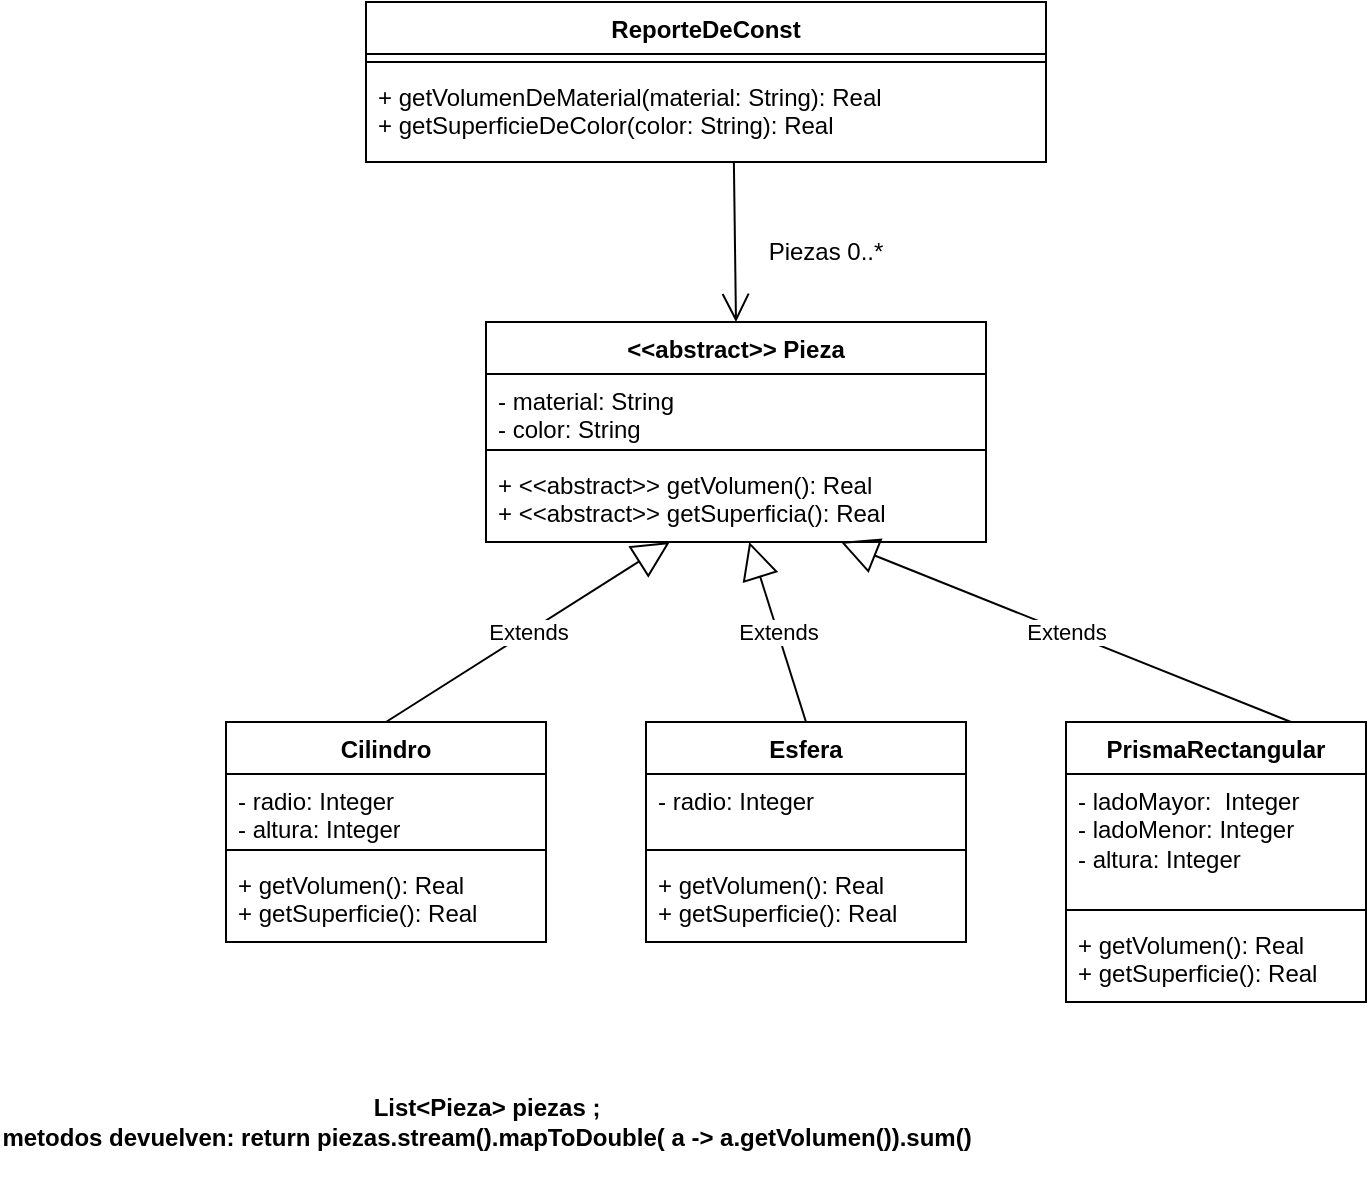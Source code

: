 <mxfile version="22.0.2" type="device">
  <diagram name="Página-1" id="V3avA1S5INN4xqcYnsvy">
    <mxGraphModel dx="989" dy="561" grid="1" gridSize="10" guides="1" tooltips="1" connect="1" arrows="1" fold="1" page="1" pageScale="1" pageWidth="827" pageHeight="1169" math="0" shadow="0">
      <root>
        <mxCell id="0" />
        <mxCell id="1" parent="0" />
        <mxCell id="JtNASq7yWV5_6TAsXL6E-1" value="ReporteDeConst" style="swimlane;fontStyle=1;align=center;verticalAlign=top;childLayout=stackLayout;horizontal=1;startSize=26;horizontalStack=0;resizeParent=1;resizeParentMax=0;resizeLast=0;collapsible=1;marginBottom=0;whiteSpace=wrap;html=1;" parent="1" vertex="1">
          <mxGeometry x="260" y="120" width="340" height="80" as="geometry" />
        </mxCell>
        <mxCell id="JtNASq7yWV5_6TAsXL6E-3" value="" style="line;strokeWidth=1;fillColor=none;align=left;verticalAlign=middle;spacingTop=-1;spacingLeft=3;spacingRight=3;rotatable=0;labelPosition=right;points=[];portConstraint=eastwest;strokeColor=inherit;" parent="JtNASq7yWV5_6TAsXL6E-1" vertex="1">
          <mxGeometry y="26" width="340" height="8" as="geometry" />
        </mxCell>
        <mxCell id="JtNASq7yWV5_6TAsXL6E-4" value="+ getVolumenDeMaterial(material: String): Real&lt;br&gt;+ getSuperficieDeColor(color: String): Real" style="text;strokeColor=none;fillColor=none;align=left;verticalAlign=top;spacingLeft=4;spacingRight=4;overflow=hidden;rotatable=0;points=[[0,0.5],[1,0.5]];portConstraint=eastwest;whiteSpace=wrap;html=1;" parent="JtNASq7yWV5_6TAsXL6E-1" vertex="1">
          <mxGeometry y="34" width="340" height="46" as="geometry" />
        </mxCell>
        <mxCell id="JtNASq7yWV5_6TAsXL6E-9" value="Cilindro&lt;br&gt;" style="swimlane;fontStyle=1;align=center;verticalAlign=top;childLayout=stackLayout;horizontal=1;startSize=26;horizontalStack=0;resizeParent=1;resizeParentMax=0;resizeLast=0;collapsible=1;marginBottom=0;whiteSpace=wrap;html=1;" parent="1" vertex="1">
          <mxGeometry x="190" y="480" width="160" height="110" as="geometry" />
        </mxCell>
        <mxCell id="JtNASq7yWV5_6TAsXL6E-10" value="- radio: Integer&lt;br&gt;- altura: Integer" style="text;strokeColor=none;fillColor=none;align=left;verticalAlign=top;spacingLeft=4;spacingRight=4;overflow=hidden;rotatable=0;points=[[0,0.5],[1,0.5]];portConstraint=eastwest;whiteSpace=wrap;html=1;" parent="JtNASq7yWV5_6TAsXL6E-9" vertex="1">
          <mxGeometry y="26" width="160" height="34" as="geometry" />
        </mxCell>
        <mxCell id="JtNASq7yWV5_6TAsXL6E-11" value="" style="line;strokeWidth=1;fillColor=none;align=left;verticalAlign=middle;spacingTop=-1;spacingLeft=3;spacingRight=3;rotatable=0;labelPosition=right;points=[];portConstraint=eastwest;strokeColor=inherit;" parent="JtNASq7yWV5_6TAsXL6E-9" vertex="1">
          <mxGeometry y="60" width="160" height="8" as="geometry" />
        </mxCell>
        <mxCell id="JtNASq7yWV5_6TAsXL6E-12" value="+ getVolumen(): Real&lt;br&gt;+ getSuperficie(): Real" style="text;strokeColor=none;fillColor=none;align=left;verticalAlign=top;spacingLeft=4;spacingRight=4;overflow=hidden;rotatable=0;points=[[0,0.5],[1,0.5]];portConstraint=eastwest;whiteSpace=wrap;html=1;" parent="JtNASq7yWV5_6TAsXL6E-9" vertex="1">
          <mxGeometry y="68" width="160" height="42" as="geometry" />
        </mxCell>
        <mxCell id="JtNASq7yWV5_6TAsXL6E-13" value="" style="endArrow=open;endFill=1;endSize=12;html=1;rounded=0;exitX=0.541;exitY=1;exitDx=0;exitDy=0;exitPerimeter=0;entryX=0.5;entryY=0;entryDx=0;entryDy=0;" parent="1" source="JtNASq7yWV5_6TAsXL6E-4" target="JtNASq7yWV5_6TAsXL6E-24" edge="1">
          <mxGeometry width="160" relative="1" as="geometry">
            <mxPoint x="450" y="190" as="sourcePoint" />
            <mxPoint x="450.734" y="290" as="targetPoint" />
          </mxGeometry>
        </mxCell>
        <mxCell id="JtNASq7yWV5_6TAsXL6E-16" value="Esfera" style="swimlane;fontStyle=1;align=center;verticalAlign=top;childLayout=stackLayout;horizontal=1;startSize=26;horizontalStack=0;resizeParent=1;resizeParentMax=0;resizeLast=0;collapsible=1;marginBottom=0;whiteSpace=wrap;html=1;" parent="1" vertex="1">
          <mxGeometry x="400" y="480" width="160" height="110" as="geometry" />
        </mxCell>
        <mxCell id="JtNASq7yWV5_6TAsXL6E-17" value="- radio: Integer" style="text;strokeColor=none;fillColor=none;align=left;verticalAlign=top;spacingLeft=4;spacingRight=4;overflow=hidden;rotatable=0;points=[[0,0.5],[1,0.5]];portConstraint=eastwest;whiteSpace=wrap;html=1;" parent="JtNASq7yWV5_6TAsXL6E-16" vertex="1">
          <mxGeometry y="26" width="160" height="34" as="geometry" />
        </mxCell>
        <mxCell id="JtNASq7yWV5_6TAsXL6E-18" value="" style="line;strokeWidth=1;fillColor=none;align=left;verticalAlign=middle;spacingTop=-1;spacingLeft=3;spacingRight=3;rotatable=0;labelPosition=right;points=[];portConstraint=eastwest;strokeColor=inherit;" parent="JtNASq7yWV5_6TAsXL6E-16" vertex="1">
          <mxGeometry y="60" width="160" height="8" as="geometry" />
        </mxCell>
        <mxCell id="JtNASq7yWV5_6TAsXL6E-19" value="+ getVolumen(): Real&lt;br&gt;+ getSuperficie(): Real" style="text;strokeColor=none;fillColor=none;align=left;verticalAlign=top;spacingLeft=4;spacingRight=4;overflow=hidden;rotatable=0;points=[[0,0.5],[1,0.5]];portConstraint=eastwest;whiteSpace=wrap;html=1;" parent="JtNASq7yWV5_6TAsXL6E-16" vertex="1">
          <mxGeometry y="68" width="160" height="42" as="geometry" />
        </mxCell>
        <mxCell id="JtNASq7yWV5_6TAsXL6E-20" value="PrismaRectangular" style="swimlane;fontStyle=1;align=center;verticalAlign=top;childLayout=stackLayout;horizontal=1;startSize=26;horizontalStack=0;resizeParent=1;resizeParentMax=0;resizeLast=0;collapsible=1;marginBottom=0;whiteSpace=wrap;html=1;" parent="1" vertex="1">
          <mxGeometry x="610" y="480" width="150" height="140" as="geometry" />
        </mxCell>
        <mxCell id="JtNASq7yWV5_6TAsXL6E-21" value="- ladoMayor:&amp;nbsp; Integer&lt;br&gt;- ladoMenor: Integer&lt;br&gt;- altura: Integer" style="text;strokeColor=none;fillColor=none;align=left;verticalAlign=top;spacingLeft=4;spacingRight=4;overflow=hidden;rotatable=0;points=[[0,0.5],[1,0.5]];portConstraint=eastwest;whiteSpace=wrap;html=1;" parent="JtNASq7yWV5_6TAsXL6E-20" vertex="1">
          <mxGeometry y="26" width="150" height="64" as="geometry" />
        </mxCell>
        <mxCell id="JtNASq7yWV5_6TAsXL6E-22" value="" style="line;strokeWidth=1;fillColor=none;align=left;verticalAlign=middle;spacingTop=-1;spacingLeft=3;spacingRight=3;rotatable=0;labelPosition=right;points=[];portConstraint=eastwest;strokeColor=inherit;" parent="JtNASq7yWV5_6TAsXL6E-20" vertex="1">
          <mxGeometry y="90" width="150" height="8" as="geometry" />
        </mxCell>
        <mxCell id="JtNASq7yWV5_6TAsXL6E-23" value="+ getVolumen(): Real&lt;br&gt;+ getSuperficie(): Real" style="text;strokeColor=none;fillColor=none;align=left;verticalAlign=top;spacingLeft=4;spacingRight=4;overflow=hidden;rotatable=0;points=[[0,0.5],[1,0.5]];portConstraint=eastwest;whiteSpace=wrap;html=1;" parent="JtNASq7yWV5_6TAsXL6E-20" vertex="1">
          <mxGeometry y="98" width="150" height="42" as="geometry" />
        </mxCell>
        <mxCell id="JtNASq7yWV5_6TAsXL6E-24" value="&amp;lt;&amp;lt;abstract&amp;gt;&amp;gt; Pieza" style="swimlane;fontStyle=1;align=center;verticalAlign=top;childLayout=stackLayout;horizontal=1;startSize=26;horizontalStack=0;resizeParent=1;resizeParentMax=0;resizeLast=0;collapsible=1;marginBottom=0;whiteSpace=wrap;html=1;" parent="1" vertex="1">
          <mxGeometry x="320" y="280" width="250" height="110" as="geometry" />
        </mxCell>
        <mxCell id="JtNASq7yWV5_6TAsXL6E-25" value="- material: String&lt;br&gt;- color: String" style="text;strokeColor=none;fillColor=none;align=left;verticalAlign=top;spacingLeft=4;spacingRight=4;overflow=hidden;rotatable=0;points=[[0,0.5],[1,0.5]];portConstraint=eastwest;whiteSpace=wrap;html=1;" parent="JtNASq7yWV5_6TAsXL6E-24" vertex="1">
          <mxGeometry y="26" width="250" height="34" as="geometry" />
        </mxCell>
        <mxCell id="JtNASq7yWV5_6TAsXL6E-26" value="" style="line;strokeWidth=1;fillColor=none;align=left;verticalAlign=middle;spacingTop=-1;spacingLeft=3;spacingRight=3;rotatable=0;labelPosition=right;points=[];portConstraint=eastwest;strokeColor=inherit;" parent="JtNASq7yWV5_6TAsXL6E-24" vertex="1">
          <mxGeometry y="60" width="250" height="8" as="geometry" />
        </mxCell>
        <mxCell id="JtNASq7yWV5_6TAsXL6E-27" value="+ &amp;lt;&amp;lt;abstract&amp;gt;&amp;gt; getVolumen(): Real&lt;br&gt;+ &amp;lt;&amp;lt;abstract&amp;gt;&amp;gt; getSuperficia(): Real" style="text;strokeColor=none;fillColor=none;align=left;verticalAlign=top;spacingLeft=4;spacingRight=4;overflow=hidden;rotatable=0;points=[[0,0.5],[1,0.5]];portConstraint=eastwest;whiteSpace=wrap;html=1;" parent="JtNASq7yWV5_6TAsXL6E-24" vertex="1">
          <mxGeometry y="68" width="250" height="42" as="geometry" />
        </mxCell>
        <mxCell id="JtNASq7yWV5_6TAsXL6E-28" value="Extends" style="endArrow=block;endSize=16;endFill=0;html=1;rounded=0;exitX=0.5;exitY=0;exitDx=0;exitDy=0;" parent="1" source="JtNASq7yWV5_6TAsXL6E-9" target="JtNASq7yWV5_6TAsXL6E-27" edge="1">
          <mxGeometry width="160" relative="1" as="geometry">
            <mxPoint x="300" y="440" as="sourcePoint" />
            <mxPoint x="460" y="440" as="targetPoint" />
          </mxGeometry>
        </mxCell>
        <mxCell id="JtNASq7yWV5_6TAsXL6E-29" value="Extends" style="endArrow=block;endSize=16;endFill=0;html=1;rounded=0;exitX=0.5;exitY=0;exitDx=0;exitDy=0;" parent="1" source="JtNASq7yWV5_6TAsXL6E-16" target="JtNASq7yWV5_6TAsXL6E-27" edge="1">
          <mxGeometry width="160" relative="1" as="geometry">
            <mxPoint x="280" y="490" as="sourcePoint" />
            <mxPoint x="460" y="400" as="targetPoint" />
          </mxGeometry>
        </mxCell>
        <mxCell id="JtNASq7yWV5_6TAsXL6E-30" value="Extends" style="endArrow=block;endSize=16;endFill=0;html=1;rounded=0;exitX=0.75;exitY=0;exitDx=0;exitDy=0;" parent="1" source="JtNASq7yWV5_6TAsXL6E-20" target="JtNASq7yWV5_6TAsXL6E-27" edge="1">
          <mxGeometry width="160" relative="1" as="geometry">
            <mxPoint x="610" y="478" as="sourcePoint" />
            <mxPoint x="727" y="390" as="targetPoint" />
          </mxGeometry>
        </mxCell>
        <mxCell id="JtNASq7yWV5_6TAsXL6E-32" value="List&amp;lt;Pieza&amp;gt; piezas ;&lt;br&gt;metodos devuelven: return piezas.stream().mapToDouble( a -&amp;gt; a.getVolumen()).sum()" style="text;align=center;fontStyle=1;verticalAlign=middle;spacingLeft=3;spacingRight=3;strokeColor=none;rotatable=0;points=[[0,0.5],[1,0.5]];portConstraint=eastwest;html=1;" parent="1" vertex="1">
          <mxGeometry x="140" y="650" width="360" height="60" as="geometry" />
        </mxCell>
        <mxCell id="BVnQFtcwfMy5zDvigE6e-1" value="Piezas 0..*" style="text;strokeColor=none;align=center;fillColor=none;html=1;verticalAlign=middle;whiteSpace=wrap;rounded=0;" vertex="1" parent="1">
          <mxGeometry x="460" y="230" width="60" height="30" as="geometry" />
        </mxCell>
      </root>
    </mxGraphModel>
  </diagram>
</mxfile>
